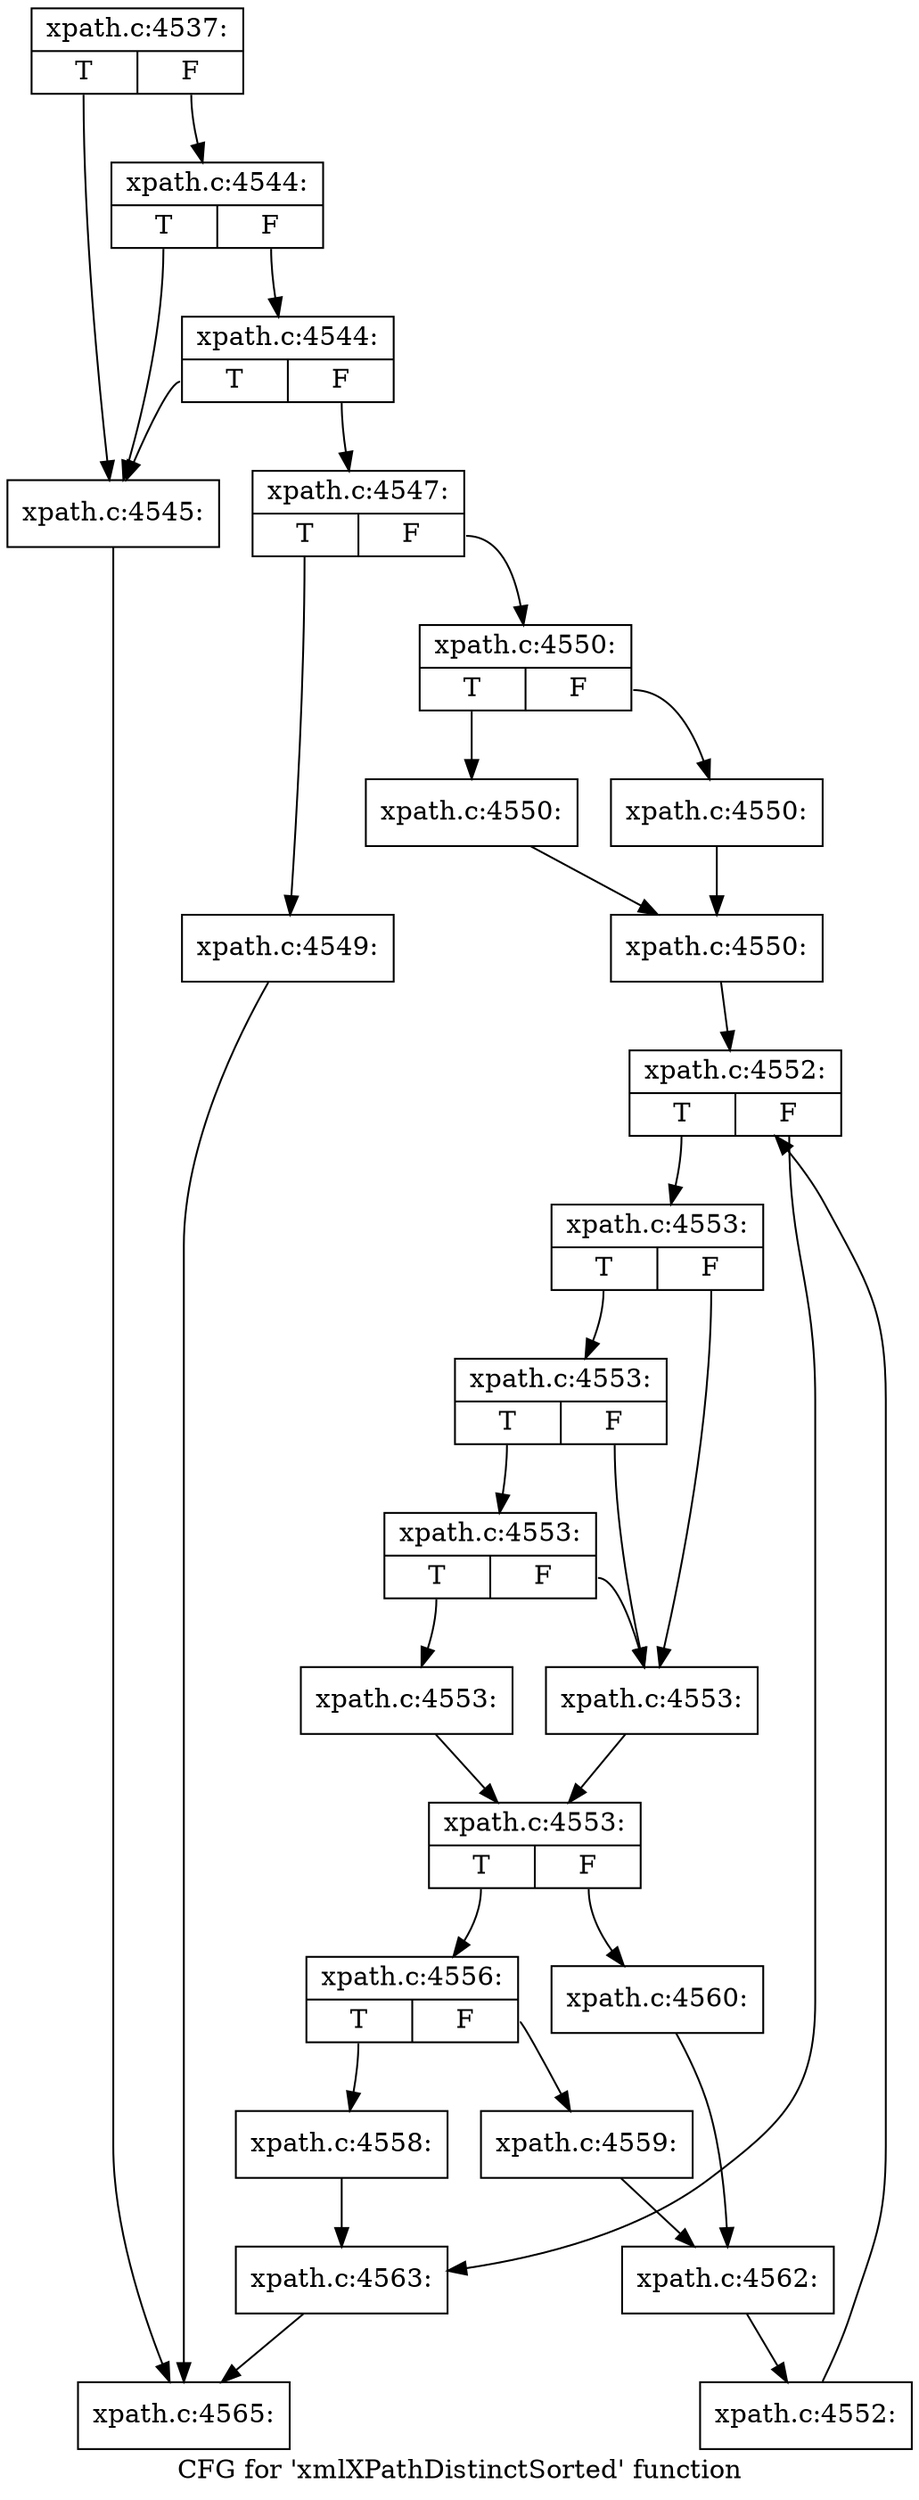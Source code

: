 digraph "CFG for 'xmlXPathDistinctSorted' function" {
	label="CFG for 'xmlXPathDistinctSorted' function";

	Node0x48345b0 [shape=record,label="{xpath.c:4537:|{<s0>T|<s1>F}}"];
	Node0x48345b0:s0 -> Node0x4835d90;
	Node0x48345b0:s1 -> Node0x4835eb0;
	Node0x4835eb0 [shape=record,label="{xpath.c:4544:|{<s0>T|<s1>F}}"];
	Node0x4835eb0:s0 -> Node0x4835d90;
	Node0x4835eb0:s1 -> Node0x4835e30;
	Node0x4835e30 [shape=record,label="{xpath.c:4544:|{<s0>T|<s1>F}}"];
	Node0x4835e30:s0 -> Node0x4835d90;
	Node0x4835e30:s1 -> Node0x4835de0;
	Node0x4835d90 [shape=record,label="{xpath.c:4545:}"];
	Node0x4835d90 -> Node0x482ef60;
	Node0x4835de0 [shape=record,label="{xpath.c:4547:|{<s0>T|<s1>F}}"];
	Node0x4835de0:s0 -> Node0x4836990;
	Node0x4835de0:s1 -> Node0x48369e0;
	Node0x4836990 [shape=record,label="{xpath.c:4549:}"];
	Node0x4836990 -> Node0x482ef60;
	Node0x48369e0 [shape=record,label="{xpath.c:4550:|{<s0>T|<s1>F}}"];
	Node0x48369e0:s0 -> Node0x4836ec0;
	Node0x48369e0:s1 -> Node0x4836f10;
	Node0x4836ec0 [shape=record,label="{xpath.c:4550:}"];
	Node0x4836ec0 -> Node0x4836f60;
	Node0x4836f10 [shape=record,label="{xpath.c:4550:}"];
	Node0x4836f10 -> Node0x4836f60;
	Node0x4836f60 [shape=record,label="{xpath.c:4550:}"];
	Node0x4836f60 -> Node0x4838190;
	Node0x4838190 [shape=record,label="{xpath.c:4552:|{<s0>T|<s1>F}}"];
	Node0x4838190:s0 -> Node0x4838390;
	Node0x4838190:s1 -> Node0x4837d80;
	Node0x4838390 [shape=record,label="{xpath.c:4553:|{<s0>T|<s1>F}}"];
	Node0x4838390:s0 -> Node0x48386d0;
	Node0x4838390:s1 -> Node0x48385e0;
	Node0x48386d0 [shape=record,label="{xpath.c:4553:|{<s0>T|<s1>F}}"];
	Node0x48386d0:s0 -> Node0x4838680;
	Node0x48386d0:s1 -> Node0x48385e0;
	Node0x4838680 [shape=record,label="{xpath.c:4553:|{<s0>T|<s1>F}}"];
	Node0x4838680:s0 -> Node0x4838590;
	Node0x4838680:s1 -> Node0x48385e0;
	Node0x4838590 [shape=record,label="{xpath.c:4553:}"];
	Node0x4838590 -> Node0x4838630;
	Node0x48385e0 [shape=record,label="{xpath.c:4553:}"];
	Node0x48385e0 -> Node0x4838630;
	Node0x4838630 [shape=record,label="{xpath.c:4553:|{<s0>T|<s1>F}}"];
	Node0x4838630:s0 -> Node0x48394a0;
	Node0x4838630:s1 -> Node0x4839880;
	Node0x48394a0 [shape=record,label="{xpath.c:4556:|{<s0>T|<s1>F}}"];
	Node0x48394a0:s0 -> Node0x4839a80;
	Node0x48394a0:s1 -> Node0x483a290;
	Node0x4839a80 [shape=record,label="{xpath.c:4558:}"];
	Node0x4839a80 -> Node0x4837d80;
	Node0x483a290 [shape=record,label="{xpath.c:4559:}"];
	Node0x483a290 -> Node0x4839830;
	Node0x4839880 [shape=record,label="{xpath.c:4560:}"];
	Node0x4839880 -> Node0x4839830;
	Node0x4839830 [shape=record,label="{xpath.c:4562:}"];
	Node0x4839830 -> Node0x4838340;
	Node0x4838340 [shape=record,label="{xpath.c:4552:}"];
	Node0x4838340 -> Node0x4838190;
	Node0x4837d80 [shape=record,label="{xpath.c:4563:}"];
	Node0x4837d80 -> Node0x482ef60;
	Node0x482ef60 [shape=record,label="{xpath.c:4565:}"];
}
